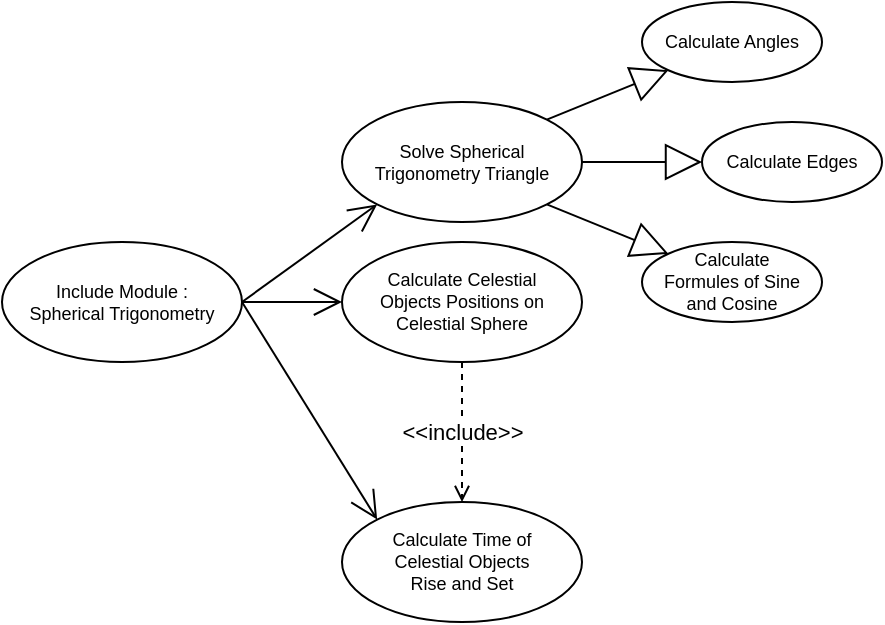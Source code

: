 <mxfile version="24.6.1" type="device">
  <diagram name="Page-1" id="JFPJkxZZSjxiJD6og031">
    <mxGraphModel dx="89" dy="1730" grid="1" gridSize="10" guides="1" tooltips="1" connect="1" arrows="1" fold="1" page="1" pageScale="1" pageWidth="850" pageHeight="1100" math="0" shadow="0">
      <root>
        <mxCell id="0" />
        <mxCell id="1" parent="0" />
        <mxCell id="_TZs-UMcsAIsMrrE9qfW-21" value="Include Module :&lt;div&gt;Spherical Trigonometry&lt;/div&gt;" style="ellipse;whiteSpace=wrap;html=1;fontSize=9;" vertex="1" parent="1">
          <mxGeometry x="880" y="-420" width="120" height="60" as="geometry" />
        </mxCell>
        <mxCell id="_TZs-UMcsAIsMrrE9qfW-22" value="Calculate Time of&lt;div&gt;Celestial Objects&lt;br&gt;&lt;div&gt;Rise and Set&lt;/div&gt;&lt;/div&gt;" style="ellipse;whiteSpace=wrap;html=1;fontSize=9;" vertex="1" parent="1">
          <mxGeometry x="1050" y="-290" width="120" height="60" as="geometry" />
        </mxCell>
        <mxCell id="_TZs-UMcsAIsMrrE9qfW-23" value="Calculate Celestial&lt;div&gt;Objects Positions on&lt;div&gt;Celestial Sphere&lt;/div&gt;&lt;/div&gt;" style="ellipse;whiteSpace=wrap;html=1;fontSize=9;" vertex="1" parent="1">
          <mxGeometry x="1050" y="-420" width="120" height="60" as="geometry" />
        </mxCell>
        <mxCell id="_TZs-UMcsAIsMrrE9qfW-24" value="" style="endArrow=open;endFill=1;endSize=12;html=1;rounded=0;exitX=1;exitY=0.5;exitDx=0;exitDy=0;entryX=0;entryY=0;entryDx=0;entryDy=0;" edge="1" parent="1" source="_TZs-UMcsAIsMrrE9qfW-21" target="_TZs-UMcsAIsMrrE9qfW-22">
          <mxGeometry width="160" relative="1" as="geometry">
            <mxPoint x="970" y="-490" as="sourcePoint" />
            <mxPoint x="1060" y="-530" as="targetPoint" />
          </mxGeometry>
        </mxCell>
        <mxCell id="_TZs-UMcsAIsMrrE9qfW-25" value="" style="endArrow=open;endFill=1;endSize=12;html=1;rounded=0;exitX=1;exitY=0.5;exitDx=0;exitDy=0;entryX=0;entryY=1;entryDx=0;entryDy=0;" edge="1" parent="1" source="_TZs-UMcsAIsMrrE9qfW-21" target="_TZs-UMcsAIsMrrE9qfW-27">
          <mxGeometry width="160" relative="1" as="geometry">
            <mxPoint x="980" y="-490" as="sourcePoint" />
            <mxPoint x="1067.574" y="-438.787" as="targetPoint" />
          </mxGeometry>
        </mxCell>
        <mxCell id="_TZs-UMcsAIsMrrE9qfW-26" value="" style="endArrow=open;endFill=1;endSize=12;html=1;rounded=0;exitX=1;exitY=0.5;exitDx=0;exitDy=0;entryX=0;entryY=0.5;entryDx=0;entryDy=0;" edge="1" parent="1" source="_TZs-UMcsAIsMrrE9qfW-21" target="_TZs-UMcsAIsMrrE9qfW-23">
          <mxGeometry width="160" relative="1" as="geometry">
            <mxPoint x="980" y="-480" as="sourcePoint" />
            <mxPoint x="1070" y="-520" as="targetPoint" />
          </mxGeometry>
        </mxCell>
        <mxCell id="_TZs-UMcsAIsMrrE9qfW-27" value="Solve Spherical&lt;div&gt;Trigonometry Triangle&lt;/div&gt;" style="ellipse;whiteSpace=wrap;html=1;fontSize=9;" vertex="1" parent="1">
          <mxGeometry x="1050" y="-490" width="120" height="60" as="geometry" />
        </mxCell>
        <mxCell id="_TZs-UMcsAIsMrrE9qfW-28" value="Calculate Angles" style="ellipse;whiteSpace=wrap;html=1;fontSize=9;" vertex="1" parent="1">
          <mxGeometry x="1200" y="-540" width="90" height="40" as="geometry" />
        </mxCell>
        <mxCell id="_TZs-UMcsAIsMrrE9qfW-29" value="Calculate Edges" style="ellipse;whiteSpace=wrap;html=1;fontSize=9;" vertex="1" parent="1">
          <mxGeometry x="1230" y="-480" width="90" height="40" as="geometry" />
        </mxCell>
        <mxCell id="_TZs-UMcsAIsMrrE9qfW-30" value="Calculate&lt;div&gt;Formules of Sine&lt;div&gt;and Cosine&lt;/div&gt;&lt;/div&gt;" style="ellipse;whiteSpace=wrap;html=1;fontSize=9;" vertex="1" parent="1">
          <mxGeometry x="1200" y="-420" width="90" height="40" as="geometry" />
        </mxCell>
        <mxCell id="_TZs-UMcsAIsMrrE9qfW-31" value="" style="endArrow=block;endSize=16;endFill=0;html=1;rounded=0;exitX=1;exitY=0;exitDx=0;exitDy=0;entryX=0;entryY=1;entryDx=0;entryDy=0;" edge="1" parent="1" source="_TZs-UMcsAIsMrrE9qfW-27" target="_TZs-UMcsAIsMrrE9qfW-28">
          <mxGeometry width="160" relative="1" as="geometry">
            <mxPoint x="1210" y="-470" as="sourcePoint" />
            <mxPoint x="1270" y="-530" as="targetPoint" />
          </mxGeometry>
        </mxCell>
        <mxCell id="_TZs-UMcsAIsMrrE9qfW-32" value="" style="endArrow=block;endSize=16;endFill=0;html=1;rounded=0;exitX=1;exitY=0.5;exitDx=0;exitDy=0;entryX=0;entryY=0.5;entryDx=0;entryDy=0;" edge="1" parent="1" source="_TZs-UMcsAIsMrrE9qfW-27" target="_TZs-UMcsAIsMrrE9qfW-29">
          <mxGeometry width="160" relative="1" as="geometry">
            <mxPoint x="1170" y="-410" as="sourcePoint" />
            <mxPoint x="1287" y="-459" as="targetPoint" />
          </mxGeometry>
        </mxCell>
        <mxCell id="_TZs-UMcsAIsMrrE9qfW-33" value="" style="endArrow=block;endSize=16;endFill=0;html=1;rounded=0;exitX=1;exitY=1;exitDx=0;exitDy=0;entryX=0;entryY=0;entryDx=0;entryDy=0;" edge="1" parent="1" source="_TZs-UMcsAIsMrrE9qfW-27" target="_TZs-UMcsAIsMrrE9qfW-30">
          <mxGeometry width="160" relative="1" as="geometry">
            <mxPoint x="1170" y="-391" as="sourcePoint" />
            <mxPoint x="1260" y="-380" as="targetPoint" />
          </mxGeometry>
        </mxCell>
        <mxCell id="_TZs-UMcsAIsMrrE9qfW-34" value="" style="html=1;verticalAlign=bottom;labelBackgroundColor=none;endArrow=open;endFill=0;dashed=1;rounded=0;exitX=0.5;exitY=1;exitDx=0;exitDy=0;entryX=0.5;entryY=0;entryDx=0;entryDy=0;" edge="1" parent="1" source="_TZs-UMcsAIsMrrE9qfW-23" target="_TZs-UMcsAIsMrrE9qfW-22">
          <mxGeometry x="0.143" width="160" relative="1" as="geometry">
            <mxPoint x="1181" y="-330" as="sourcePoint" />
            <mxPoint x="1120" y="-305" as="targetPoint" />
            <mxPoint as="offset" />
          </mxGeometry>
        </mxCell>
        <mxCell id="_TZs-UMcsAIsMrrE9qfW-35" value="&amp;lt;&amp;lt;include&amp;gt;&amp;gt;" style="edgeLabel;html=1;align=center;verticalAlign=middle;resizable=0;points=[];" vertex="1" connectable="0" parent="_TZs-UMcsAIsMrrE9qfW-34">
          <mxGeometry x="-0.192" y="-2" relative="1" as="geometry">
            <mxPoint x="2" y="6" as="offset" />
          </mxGeometry>
        </mxCell>
      </root>
    </mxGraphModel>
  </diagram>
</mxfile>
